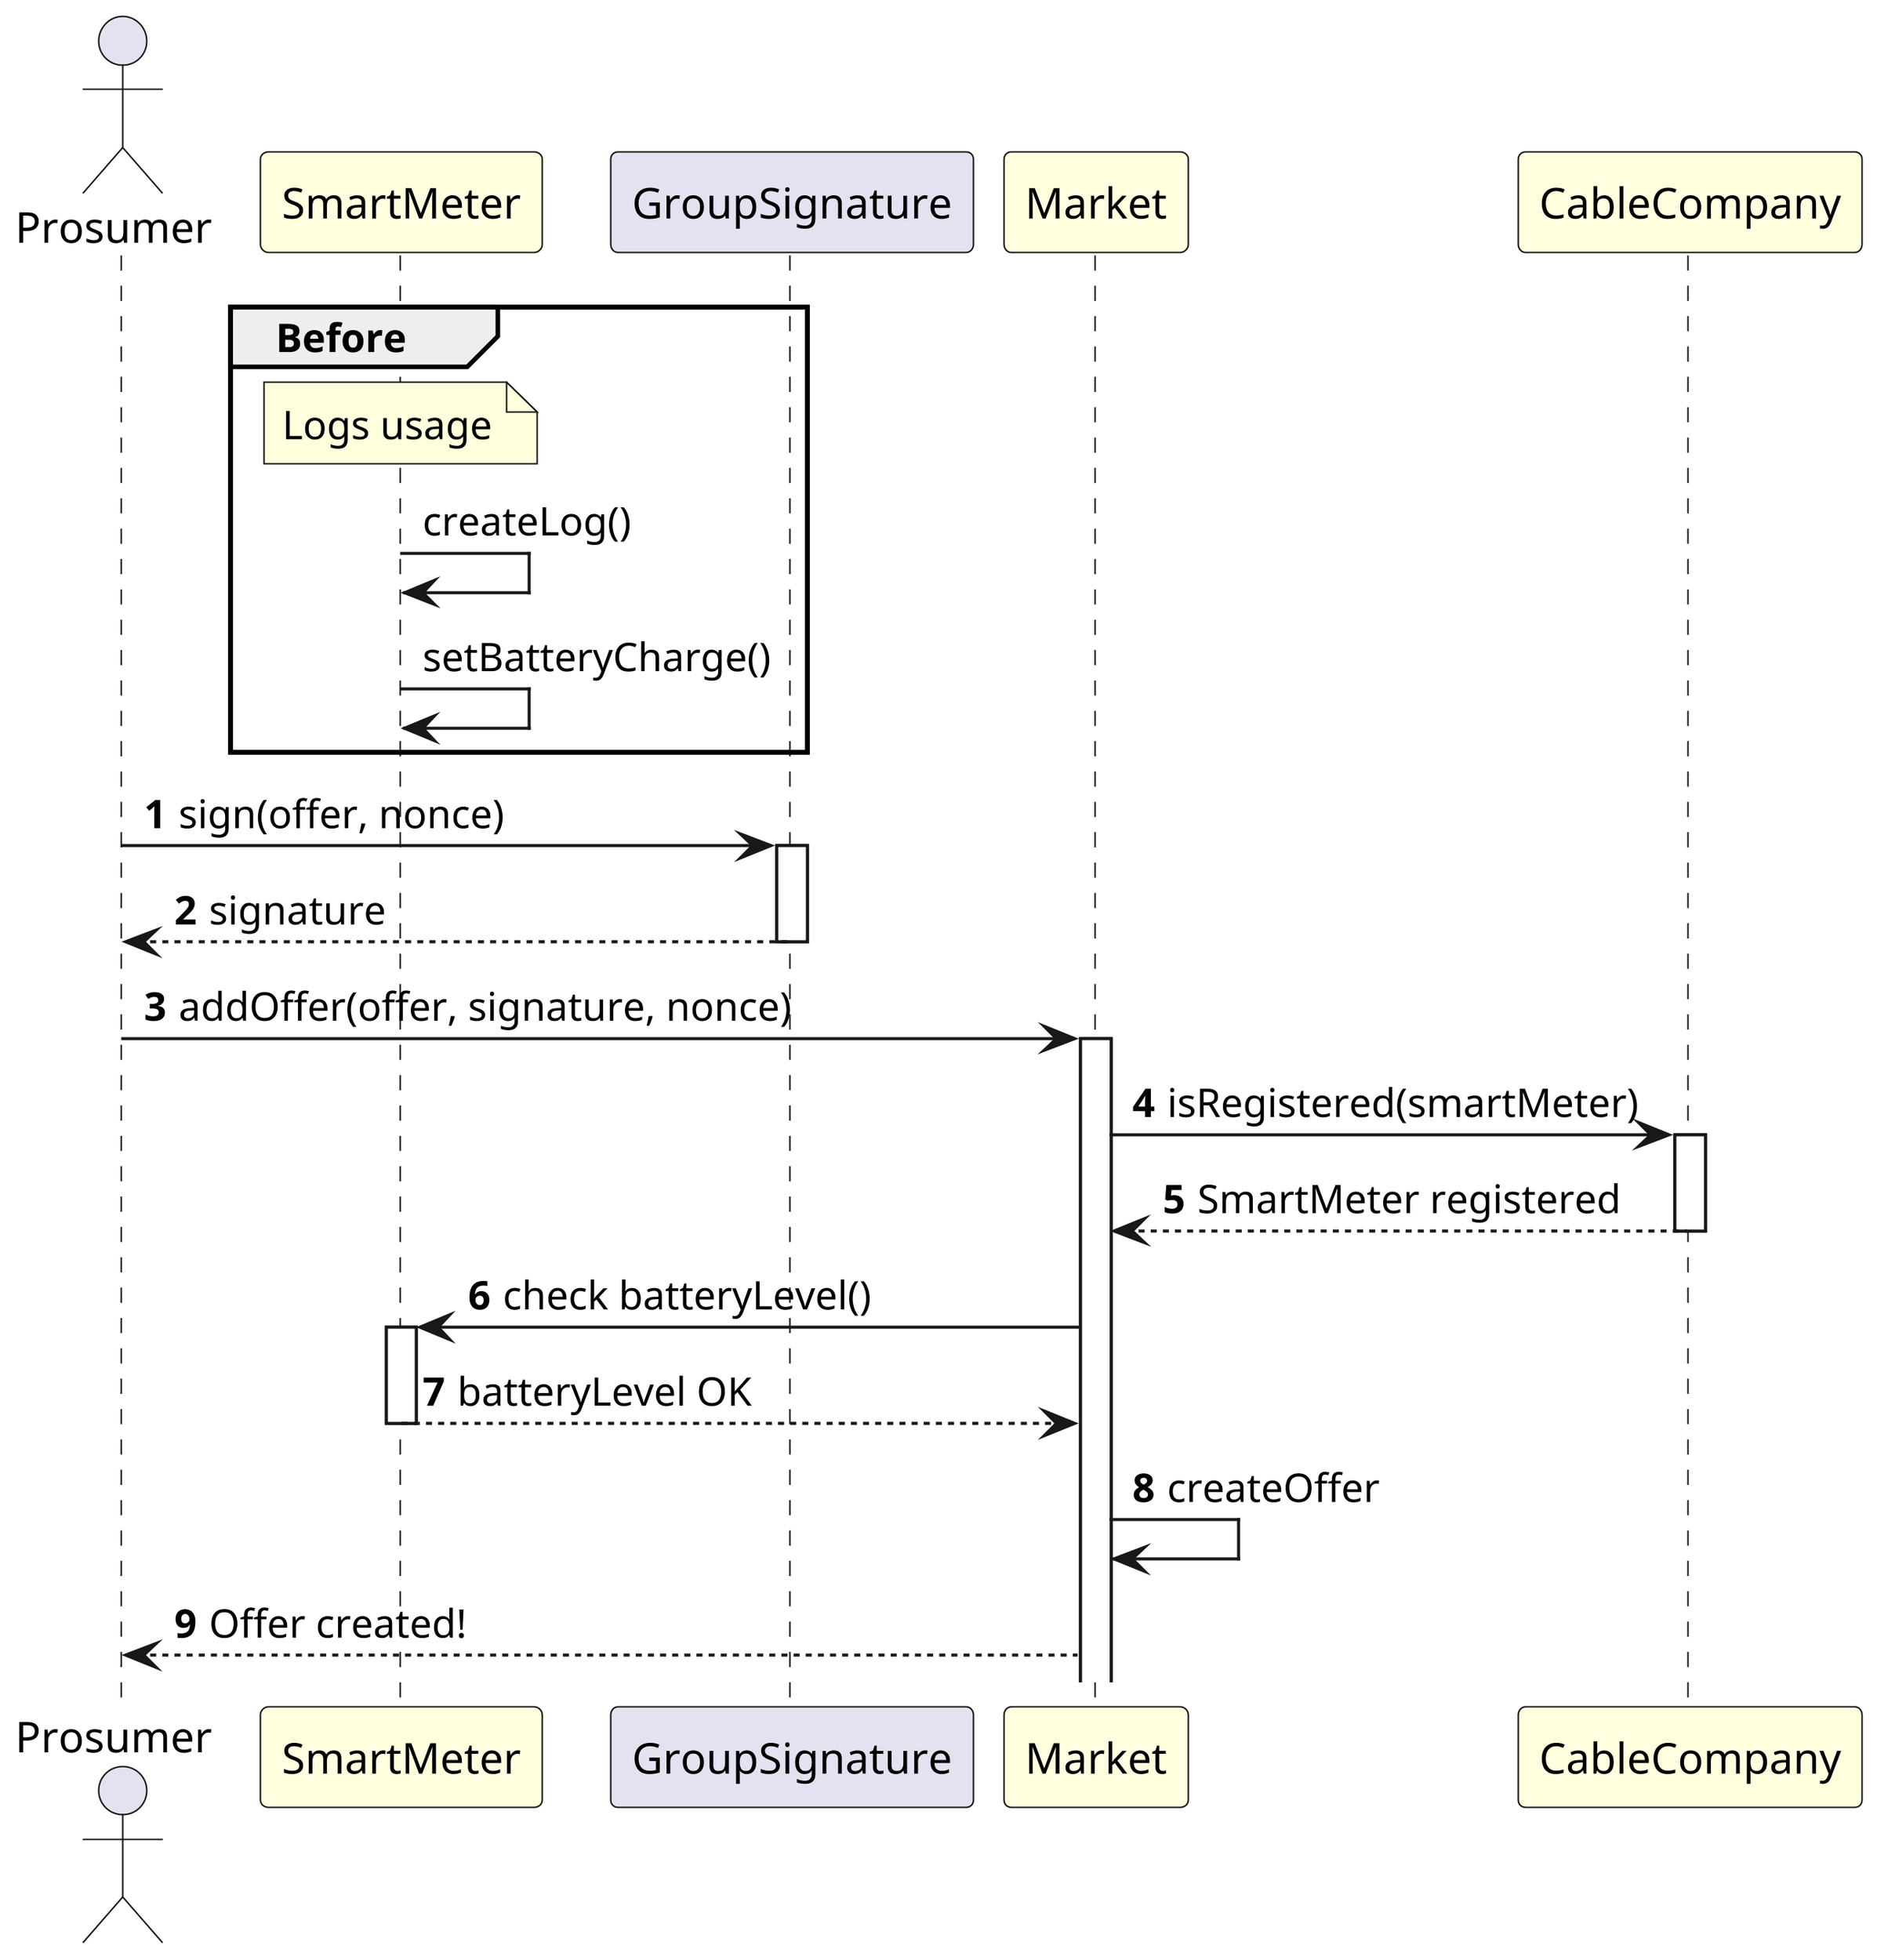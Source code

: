 @startuml AddOffer
actor Prosumer
participant SmartMeter #LightYellow
participant GroupSignature
participant Market #LightYellow
participant CableCompany #LightYellow

skinparam dpi 400

group Before
    note over SmartMeter: Logs usage
    SmartMeter -> SmartMeter: createLog()

    SmartMeter -> SmartMeter: setBatteryCharge()
end group

autonumber

Prosumer -> GroupSignature ++: sign(offer, nonce)
GroupSignature --> Prosumer --: signature

Prosumer -> Market ++: addOffer(offer, signature, nonce)

Market -> CableCompany ++: isRegistered(smartMeter)
CableCompany --> Market --: SmartMeter registered

Market -> SmartMeter ++: check batteryLevel()
SmartMeter --> Market --: batteryLevel OK

Market -> Market: createOffer

Market --> Prosumer: Offer created!
@enduml
